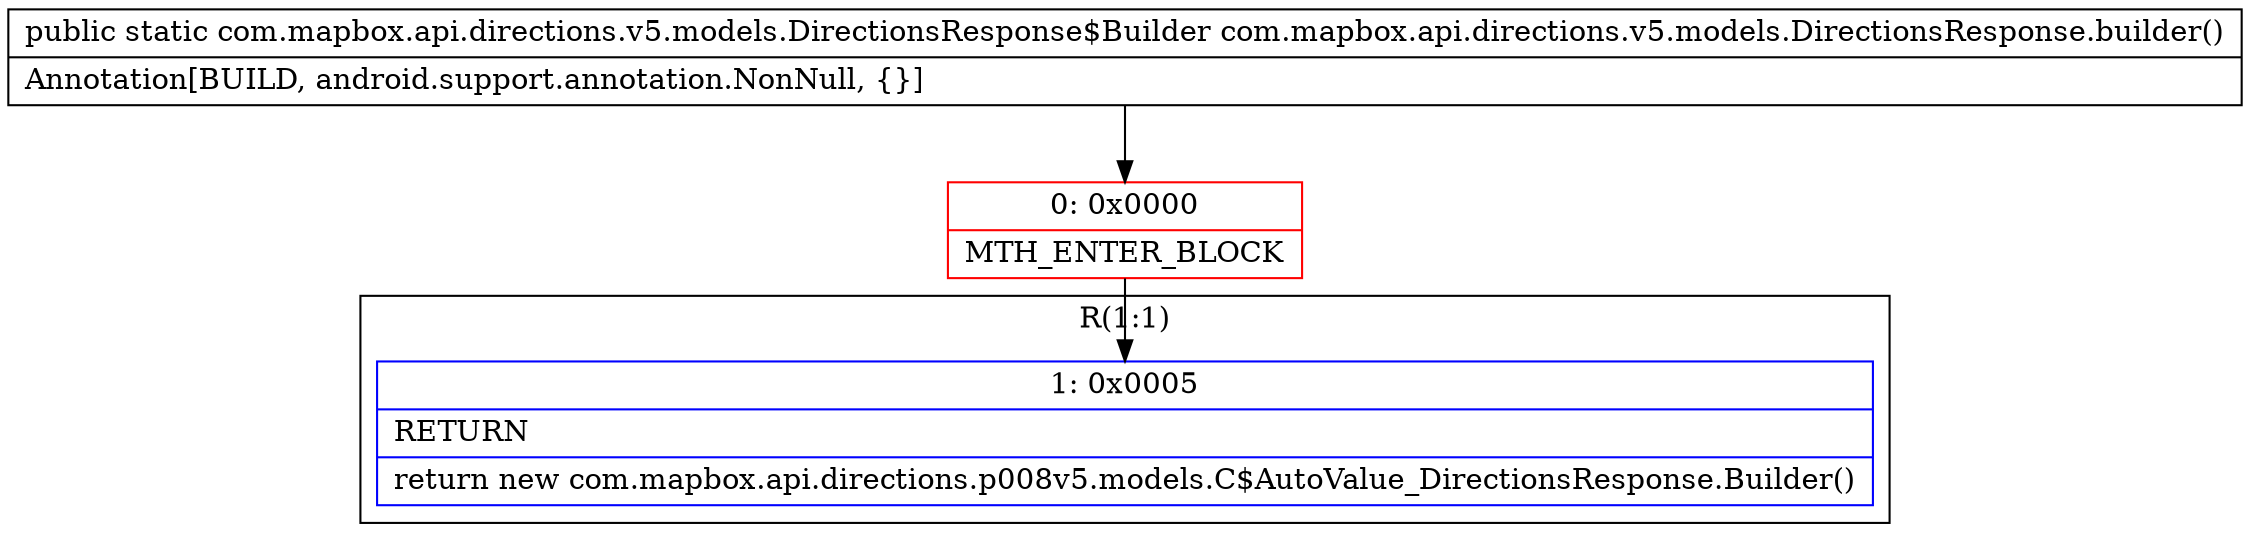 digraph "CFG forcom.mapbox.api.directions.v5.models.DirectionsResponse.builder()Lcom\/mapbox\/api\/directions\/v5\/models\/DirectionsResponse$Builder;" {
subgraph cluster_Region_429862603 {
label = "R(1:1)";
node [shape=record,color=blue];
Node_1 [shape=record,label="{1\:\ 0x0005|RETURN\l|return new com.mapbox.api.directions.p008v5.models.C$AutoValue_DirectionsResponse.Builder()\l}"];
}
Node_0 [shape=record,color=red,label="{0\:\ 0x0000|MTH_ENTER_BLOCK\l}"];
MethodNode[shape=record,label="{public static com.mapbox.api.directions.v5.models.DirectionsResponse$Builder com.mapbox.api.directions.v5.models.DirectionsResponse.builder()  | Annotation[BUILD, android.support.annotation.NonNull, \{\}]\l}"];
MethodNode -> Node_0;
Node_0 -> Node_1;
}


